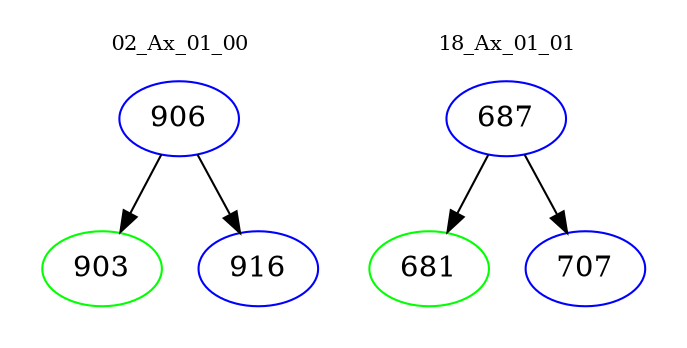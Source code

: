 digraph{
subgraph cluster_0 {
color = white
label = "02_Ax_01_00";
fontsize=10;
T0_906 [label="906", color="blue"]
T0_906 -> T0_903 [color="black"]
T0_903 [label="903", color="green"]
T0_906 -> T0_916 [color="black"]
T0_916 [label="916", color="blue"]
}
subgraph cluster_1 {
color = white
label = "18_Ax_01_01";
fontsize=10;
T1_687 [label="687", color="blue"]
T1_687 -> T1_681 [color="black"]
T1_681 [label="681", color="green"]
T1_687 -> T1_707 [color="black"]
T1_707 [label="707", color="blue"]
}
}
